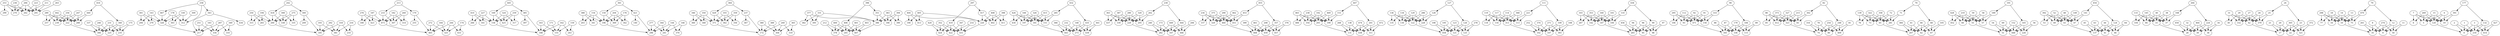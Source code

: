 digraph G {
    253 -> 299;
    253 -> 270;
    236 -> 270;
    284 -> 270;
    253 -> 262;
    236 -> 262;
    284 -> 262;
    223 -> 262;
    211 -> 262;
    289 -> 257;
    442 -> 257;
    223 -> 291;
    211 -> 291;
    284 -> 291;
    253 -> 291;
    263 -> 291;
    289 -> 239;
    442 -> 239;
    256 -> 239;
    247 -> 239;
    256 -> 288;
    247 -> 288;
    289 -> 288;
    442 -> 288;
    440 -> 288;
    416 -> 440;
    340 -> 235;
    175 -> 235;
    231 -> 235;
    256 -> 222;
    247 -> 222;
    289 -> 222;
    442 -> 222;
    440 -> 222;
    416 -> 340;
    340 -> 225;
    175 -> 225;
    231 -> 225;
    337 -> 225;
    246 -> 225;
    143 -> 279;
    301 -> 279;
    337 -> 306;
    246 -> 306;
    231 -> 306;
    340 -> 306;
    222 -> 306;
    178 -> 303;
    330 -> 303;
    143 -> 294;
    301 -> 294;
    178 -> 312;
    330 -> 312;
    309 -> 312;
    258 -> 312;
    349 -> 310;
    287 -> 310;
    343 -> 434;
    178 -> 328;
    330 -> 328;
    143 -> 328;
    301 -> 328;
    467 -> 328;
    258 -> 467;
    258 -> 343;
    349 -> 334;
    287 -> 334;
    183 -> 334;
    251 -> 334;
    250 -> 283;
    194 -> 283;
    183 -> 217;
    251 -> 217;
    287 -> 217;
    343 -> 217;
    328 -> 217;
    308 -> 335;
    275 -> 335;
    250 -> 315;
    194 -> 315;
    308 -> 338;
    275 -> 338;
    418 -> 338;
    242 -> 418;
    216 -> 210;
    318 -> 210;
    300 -> 209;
    308 -> 200;
    275 -> 200;
    250 -> 200;
    194 -> 200;
    418 -> 200;
    242 -> 300;
    216 -> 381;
    318 -> 381;
    193 -> 381;
    292 -> 381;
    276 -> 423;
    187 -> 423;
    193 -> 185;
    292 -> 185;
    318 -> 185;
    300 -> 185;
    200 -> 185;
    182 -> 314;
    260 -> 314;
    276 -> 180;
    187 -> 180;
    182 -> 307;
    260 -> 307;
    233 -> 307;
    213 -> 233;
    174 -> 433;
    244 -> 433;
    170 -> 255;
    182 -> 473;
    260 -> 473;
    276 -> 473;
    187 -> 473;
    233 -> 473;
    213 -> 170;
    174 -> 325;
    244 -> 325;
    272 -> 325;
    164 -> 325;
    410 -> 161;
    227 -> 161;
    272 -> 465;
    164 -> 465;
    244 -> 465;
    170 -> 465;
    473 -> 465;
    324 -> 317;
    259 -> 317;
    410 -> 266;
    227 -> 266;
    324 -> 425;
    259 -> 425;
    169 -> 425;
    445 -> 169;
    159 -> 243;
    162 -> 243;
    385 -> 397;
    324 -> 158;
    259 -> 158;
    410 -> 158;
    227 -> 158;
    169 -> 158;
    445 -> 385;
    159 -> 155;
    162 -> 155;
    163 -> 155;
    171 -> 155;
    388 -> 341;
    154 -> 341;
    163 -> 188;
    171 -> 188;
    162 -> 188;
    385 -> 188;
    158 -> 188;
    204 -> 342;
    176 -> 342;
    388 -> 203;
    154 -> 203;
    204 -> 369;
    176 -> 369;
    150 -> 369;
    361 -> 150;
    146 -> 370;
    144 -> 370;
    421 -> 140;
    204 -> 196;
    176 -> 196;
    388 -> 196;
    154 -> 196;
    150 -> 196;
    361 -> 421;
    146 -> 241;
    144 -> 241;
    277 -> 241;
    344 -> 241;
    346 -> 348;
    350 -> 348;
    277 -> 296;
    344 -> 296;
    144 -> 296;
    421 -> 296;
    196 -> 296;
    355 -> 356;
    359 -> 356;
    346 -> 360;
    350 -> 360;
    355 -> 362;
    359 -> 362;
    429 -> 362;
    364 -> 429;
    365 -> 319;
    249 -> 319;
    237 -> 367;
    355 -> 371;
    359 -> 371;
    346 -> 371;
    350 -> 371;
    429 -> 371;
    364 -> 237;
    365 -> 304;
    249 -> 304;
    380 -> 304;
    389 -> 304;
    377 -> 382;
    331 -> 382;
    380 -> 172;
    389 -> 172;
    249 -> 172;
    237 -> 172;
    371 -> 172;
    383 -> 390;
    394 -> 390;
    377 -> 395;
    331 -> 395;
    383 -> 186;
    394 -> 186;
    351 -> 186;
    396 -> 351;
    406 -> 378;
    212 -> 378;
    400 -> 378;
    383 -> 386;
    394 -> 386;
    377 -> 386;
    331 -> 386;
    351 -> 386;
    396 -> 406;
    406 -> 245;
    212 -> 245;
    400 -> 245;
    401 -> 245;
    403 -> 245;
    404 -> 190;
    405 -> 190;
    401 -> 407;
    403 -> 407;
    400 -> 407;
    406 -> 407;
    386 -> 407;
    408 -> 411;
    398 -> 411;
    404 -> 413;
    405 -> 413;
    408 -> 402;
    398 -> 402;
    417 -> 402;
    297 -> 417;
    419 -> 424;
    420 -> 424;
    352 -> 424;
    408 -> 220;
    398 -> 220;
    404 -> 220;
    405 -> 220;
    417 -> 220;
    297 -> 419;
    419 -> 422;
    420 -> 422;
    352 -> 422;
    347 -> 422;
    214 -> 422;
    426 -> 430;
    166 -> 430;
    347 -> 431;
    214 -> 431;
    352 -> 431;
    419 -> 431;
    220 -> 431;
    426 -> 197;
    166 -> 197;
    326 -> 197;
    415 -> 197;
    326 -> 151;
    415 -> 151;
    426 -> 151;
    166 -> 151;
    285 -> 151;
    432 -> 285;
    435 -> 439;
    441 -> 439;
    148 -> 439;
    326 -> 181;
    415 -> 181;
    426 -> 181;
    166 -> 181;
    285 -> 181;
    432 -> 435;
    435 -> 273;
    441 -> 273;
    148 -> 273;
    366 -> 273;
    232 -> 273;
    363 -> 437;
    387 -> 437;
    366 -> 443;
    232 -> 443;
    148 -> 443;
    435 -> 443;
    181 -> 443;
    363 -> 339;
    387 -> 339;
    280 -> 339;
    320 -> 339;
    280 -> 205;
    320 -> 205;
    363 -> 205;
    387 -> 205;
    202 -> 205;
    230 -> 202;
    444 -> 446;
    206 -> 446;
    449 -> 446;
    280 -> 229;
    320 -> 229;
    363 -> 229;
    387 -> 229;
    202 -> 229;
    230 -> 444;
    444 -> 167;
    206 -> 167;
    449 -> 167;
    240 -> 167;
    173 -> 167;
    234 -> 157;
    375 -> 157;
    240 -> 282;
    173 -> 282;
    449 -> 282;
    444 -> 282;
    229 -> 282;
    234 -> 329;
    375 -> 329;
    290 -> 329;
    462 -> 329;
    290 -> 451;
    462 -> 451;
    234 -> 451;
    375 -> 451;
    453 -> 451;
    455 -> 453;
    357 -> 457;
    376 -> 457;
    208 -> 457;
    290 -> 460;
    462 -> 460;
    234 -> 460;
    375 -> 460;
    453 -> 460;
    455 -> 357;
    357 -> 459;
    376 -> 459;
    208 -> 459;
    399 -> 459;
    461 -> 459;
    463 -> 466;
    238 -> 466;
    399 -> 468;
    461 -> 468;
    208 -> 468;
    357 -> 468;
    460 -> 468;
    463 -> 354;
    238 -> 354;
    192 -> 354;
    469 -> 354;
    192 -> 199;
    469 -> 199;
    463 -> 199;
    238 -> 199;
    153 -> 199;
    447 -> 153;
    201 -> 311;
    472 -> 311;
    474 -> 311;
    192 -> 293;
    469 -> 293;
    463 -> 293;
    238 -> 293;
    153 -> 293;
    447 -> 201;
    201 -> 438;
    472 -> 438;
    474 -> 438;
    268 -> 438;
    138 -> 438;
    136 -> 135;
    134 -> 135;
    268 -> 131;
    138 -> 131;
    474 -> 131;
    201 -> 131;
    293 -> 131;
    136 -> 130;
    134 -> 130;
    129 -> 130;
    286 -> 130;
    129 -> 228;
    286 -> 228;
    136 -> 228;
    134 -> 228;
    128 -> 228;
    127 -> 128;
    126 -> 125;
    278 -> 125;
    123 -> 125;
    129 -> 122;
    286 -> 122;
    136 -> 122;
    134 -> 122;
    128 -> 122;
    127 -> 126;
    126 -> 121;
    278 -> 121;
    123 -> 121;
    198 -> 121;
    195 -> 121;
    119 -> 118;
    117 -> 118;
    198 -> 458;
    195 -> 458;
    123 -> 458;
    126 -> 458;
    122 -> 458;
    119 -> 116;
    117 -> 116;
    114 -> 116;
    368 -> 116;
    114 -> 113;
    368 -> 113;
    119 -> 113;
    117 -> 113;
    221 -> 113;
    111 -> 221;
    109 -> 393;
    108 -> 393;
    271 -> 393;
    114 -> 313;
    368 -> 313;
    119 -> 313;
    117 -> 313;
    221 -> 313;
    111 -> 109;
    109 -> 107;
    108 -> 107;
    271 -> 107;
    252 -> 107;
    374 -> 107;
    103 -> 267;
    353 -> 267;
    252 -> 102;
    374 -> 102;
    271 -> 102;
    109 -> 102;
    313 -> 102;
    103 -> 142;
    353 -> 142;
    160 -> 142;
    101 -> 142;
    160 -> 100;
    101 -> 100;
    103 -> 100;
    353 -> 100;
    110 -> 100;
    436 -> 110;
    99 -> 98;
    97 -> 98;
    96 -> 98;
    160 -> 147;
    101 -> 147;
    103 -> 147;
    353 -> 147;
    110 -> 147;
    436 -> 99;
    99 -> 95;
    97 -> 95;
    96 -> 95;
    456 -> 95;
    94 -> 95;
    295 -> 106;
    112 -> 106;
    456 -> 265;
    94 -> 265;
    96 -> 265;
    99 -> 265;
    147 -> 265;
    295 -> 93;
    112 -> 93;
    92 -> 93;
    91 -> 93;
    92 -> 156;
    91 -> 156;
    295 -> 156;
    112 -> 156;
    333 -> 156;
    90 -> 333;
    184 -> 115;
    89 -> 115;
    179 -> 115;
    92 -> 471;
    91 -> 471;
    295 -> 471;
    112 -> 471;
    333 -> 471;
    90 -> 184;
    184 -> 336;
    89 -> 336;
    179 -> 336;
    88 -> 336;
    87 -> 336;
    86 -> 85;
    373 -> 85;
    88 -> 345;
    87 -> 345;
    179 -> 345;
    184 -> 345;
    471 -> 345;
    86 -> 412;
    373 -> 412;
    327 -> 412;
    215 -> 412;
    327 -> 83;
    215 -> 83;
    86 -> 83;
    373 -> 83;
    302 -> 83;
    82 -> 302;
    248 -> 409;
    81 -> 409;
    254 -> 409;
    327 -> 323;
    215 -> 323;
    86 -> 323;
    373 -> 323;
    302 -> 323;
    82 -> 248;
    248 -> 80;
    81 -> 80;
    254 -> 80;
    316 -> 80;
    78 -> 80;
    139 -> 76;
    322 -> 76;
    316 -> 74;
    78 -> 74;
    254 -> 74;
    248 -> 74;
    323 -> 74;
    139 -> 73;
    322 -> 73;
    358 -> 73;
    72 -> 73;
    358 -> 281;
    72 -> 281;
    139 -> 281;
    322 -> 281;
    71 -> 281;
    70 -> 71;
    68 -> 67;
    105 -> 67;
    66 -> 67;
    358 -> 65;
    72 -> 65;
    139 -> 65;
    322 -> 65;
    71 -> 65;
    70 -> 68;
    68 -> 62;
    105 -> 62;
    66 -> 62;
    384 -> 62;
    61 -> 62;
    428 -> 452;
    219 -> 452;
    384 -> 207;
    61 -> 207;
    66 -> 207;
    68 -> 207;
    65 -> 207;
    428 -> 60;
    219 -> 60;
    59 -> 60;
    58 -> 60;
    59 -> 57;
    58 -> 57;
    428 -> 57;
    219 -> 57;
    189 -> 57;
    191 -> 189;
    165 -> 226;
    56 -> 226;
    152 -> 226;
    59 -> 55;
    58 -> 55;
    428 -> 55;
    219 -> 55;
    189 -> 55;
    191 -> 165;
    165 -> 448;
    56 -> 448;
    152 -> 448;
    54 -> 448;
    69 -> 448;
    392 -> 53;
    52 -> 53;
    54 -> 51;
    69 -> 51;
    152 -> 51;
    165 -> 51;
    55 -> 51;
    392 -> 49;
    52 -> 49;
    48 -> 49;
    149 -> 49;
    48 -> 47;
    149 -> 47;
    392 -> 47;
    52 -> 47;
    141 -> 47;
    454 -> 141;
    124 -> 46;
    64 -> 46;
    44 -> 46;
    48 -> 43;
    149 -> 43;
    392 -> 43;
    52 -> 43;
    141 -> 43;
    454 -> 124;
    124 -> 41;
    64 -> 41;
    44 -> 41;
    45 -> 41;
    63 -> 41;
    133 -> 104;
    145 -> 104;
    45 -> 137;
    63 -> 137;
    44 -> 137;
    124 -> 137;
    43 -> 137;
    133 -> 84;
    145 -> 84;
    40 -> 84;
    38 -> 84;
    40 -> 37;
    38 -> 37;
    133 -> 37;
    145 -> 37;
    168 -> 37;
    264 -> 168;
    224 -> 36;
    34 -> 36;
    464 -> 36;
    40 -> 33;
    38 -> 33;
    133 -> 33;
    145 -> 33;
    168 -> 33;
    264 -> 224;
    224 -> 39;
    34 -> 39;
    464 -> 39;
    450 -> 39;
    32 -> 39;
    31 -> 30;
    29 -> 30;
    450 -> 28;
    32 -> 28;
    464 -> 28;
    224 -> 28;
    33 -> 28;
    31 -> 332;
    29 -> 332;
    27 -> 332;
    26 -> 332;
    27 -> 379;
    26 -> 379;
    31 -> 379;
    29 -> 379;
    25 -> 379;
    24 -> 25;
    23 -> 321;
    372 -> 321;
    305 -> 321;
    27 -> 42;
    26 -> 42;
    31 -> 42;
    29 -> 42;
    25 -> 42;
    24 -> 23;
    23 -> 22;
    372 -> 22;
    305 -> 22;
    21 -> 22;
    20 -> 22;
    298 -> 77;
    18 -> 77;
    21 -> 17;
    20 -> 17;
    305 -> 17;
    23 -> 17;
    42 -> 17;
    298 -> 16;
    18 -> 16;
    14 -> 16;
    13 -> 16;
    14 -> 75;
    13 -> 75;
    298 -> 75;
    18 -> 75;
    470 -> 75;
    79 -> 470;
    12 -> 50;
    11 -> 50;
    274 -> 50;
    14 -> 10;
    13 -> 10;
    298 -> 10;
    18 -> 10;
    470 -> 10;
    79 -> 12;
    12 -> 9;
    11 -> 9;
    274 -> 9;
    261 -> 9;
    8 -> 9;
    7 -> 6;
    269 -> 6;
    261 -> 35;
    8 -> 35;
    274 -> 35;
    12 -> 35;
    10 -> 35;
    7 -> 5;
    269 -> 5;
    15 -> 5;
    4 -> 5;
    15 -> 19;
    4 -> 19;
    7 -> 19;
    269 -> 19;
    391 -> 19;
    177 -> 391;
    132 -> 414;
    427 -> 414;
    3 -> 414;
    15 -> 120;
    4 -> 120;
    7 -> 120;
    269 -> 120;
    391 -> 120;
    177 -> 132;
    132 -> 218;
    427 -> 218;
    3 -> 218;
    2 -> 218;
    1 -> 218;
    2 -> 0;
    1 -> 0;
    3 -> 0;
    132 -> 0;
    120 -> 0;
}
